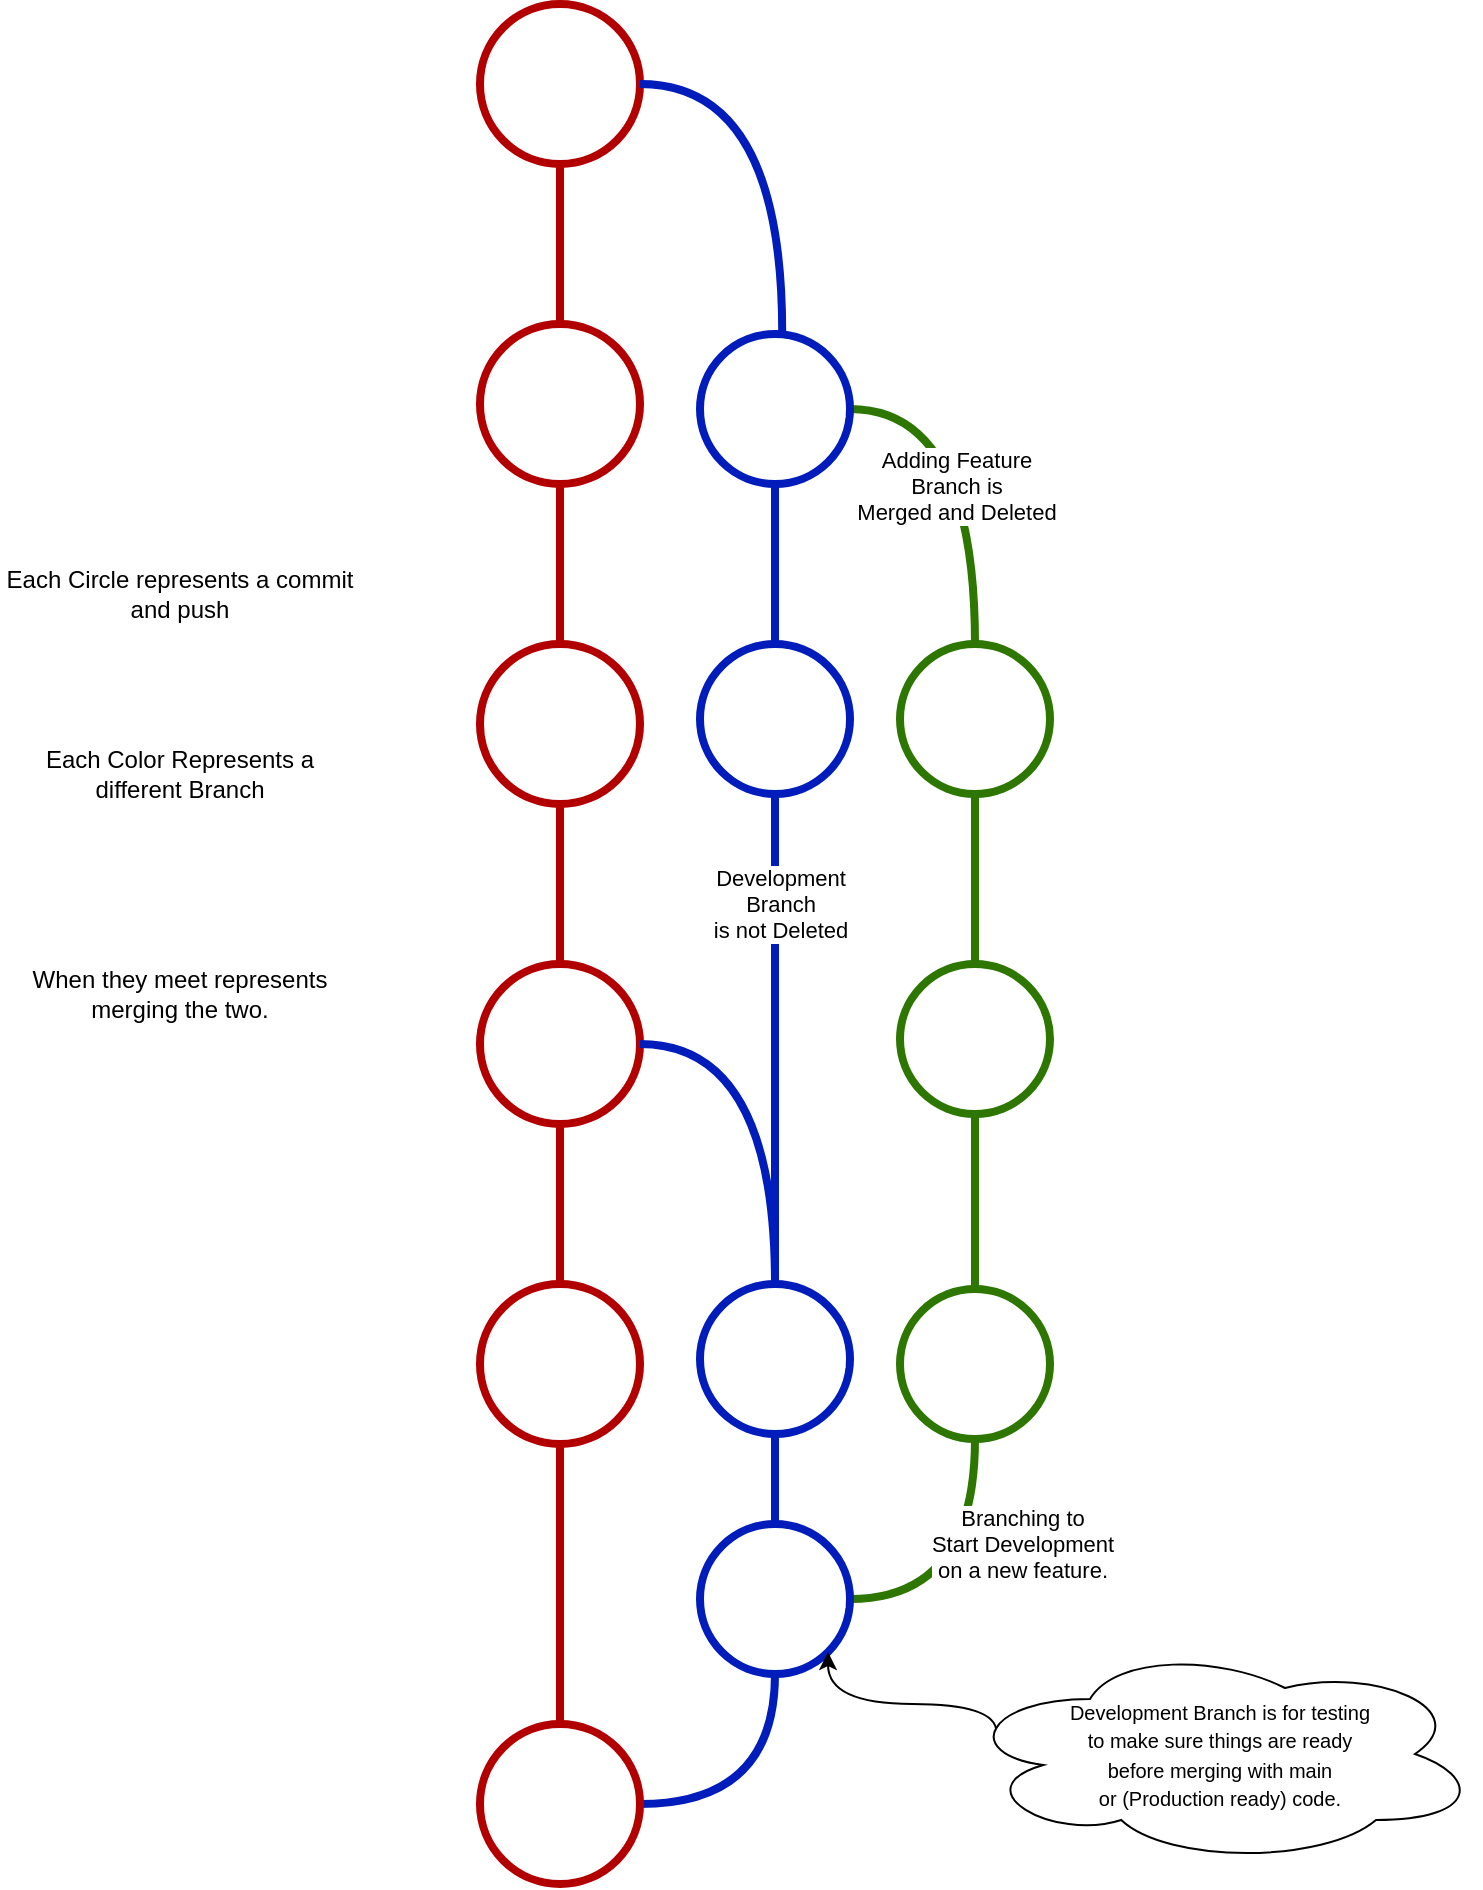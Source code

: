 <mxfile version="24.4.0" type="device">
  <diagram name="Page-1" id="2NmS0APW9nsxJJfemr-A">
    <mxGraphModel dx="844" dy="985" grid="0" gridSize="10" guides="1" tooltips="1" connect="1" arrows="1" fold="1" page="0" pageScale="1" pageWidth="850" pageHeight="1100" math="0" shadow="0">
      <root>
        <mxCell id="0" />
        <mxCell id="1" parent="0" />
        <mxCell id="HkFjNw_lC2sok2lVtFkX-3" value="" style="edgeStyle=orthogonalEdgeStyle;rounded=0;orthogonalLoop=1;jettySize=auto;html=1;fillColor=#e51400;strokeColor=#B20000;strokeWidth=4;endArrow=none;endFill=0;curved=1;" edge="1" parent="1" source="HkFjNw_lC2sok2lVtFkX-1" target="HkFjNw_lC2sok2lVtFkX-2">
          <mxGeometry relative="1" as="geometry" />
        </mxCell>
        <mxCell id="HkFjNw_lC2sok2lVtFkX-5" value="" style="edgeStyle=orthogonalEdgeStyle;rounded=0;orthogonalLoop=1;jettySize=auto;html=1;fillColor=#0050ef;strokeColor=#001DBC;endArrow=none;endFill=0;strokeWidth=4;curved=1;" edge="1" parent="1" source="HkFjNw_lC2sok2lVtFkX-1" target="HkFjNw_lC2sok2lVtFkX-4">
          <mxGeometry relative="1" as="geometry" />
        </mxCell>
        <mxCell id="HkFjNw_lC2sok2lVtFkX-1" value="Main" style="ellipse;whiteSpace=wrap;html=1;aspect=fixed;fillColor=none;fontColor=#ffffff;strokeColor=#B20000;strokeWidth=4;" vertex="1" parent="1">
          <mxGeometry x="270" y="690" width="80" height="80" as="geometry" />
        </mxCell>
        <mxCell id="HkFjNw_lC2sok2lVtFkX-9" value="" style="edgeStyle=orthogonalEdgeStyle;rounded=0;orthogonalLoop=1;jettySize=auto;html=1;endArrow=none;endFill=0;strokeWidth=4;fillColor=#e51400;strokeColor=#B20000;" edge="1" parent="1" source="HkFjNw_lC2sok2lVtFkX-2" target="HkFjNw_lC2sok2lVtFkX-8">
          <mxGeometry relative="1" as="geometry" />
        </mxCell>
        <mxCell id="HkFjNw_lC2sok2lVtFkX-2" value="Main" style="ellipse;whiteSpace=wrap;html=1;aspect=fixed;fillColor=none;fontColor=#ffffff;strokeColor=#B20000;strokeWidth=4;" vertex="1" parent="1">
          <mxGeometry x="270" y="470" width="80" height="80" as="geometry" />
        </mxCell>
        <mxCell id="HkFjNw_lC2sok2lVtFkX-7" value="" style="edgeStyle=orthogonalEdgeStyle;rounded=0;orthogonalLoop=1;jettySize=auto;html=1;strokeWidth=4;fillColor=#0050ef;strokeColor=#001DBC;endArrow=none;endFill=0;" edge="1" parent="1" source="HkFjNw_lC2sok2lVtFkX-4" target="HkFjNw_lC2sok2lVtFkX-6">
          <mxGeometry relative="1" as="geometry" />
        </mxCell>
        <mxCell id="HkFjNw_lC2sok2lVtFkX-12" value="" style="edgeStyle=orthogonalEdgeStyle;rounded=0;orthogonalLoop=1;jettySize=auto;html=1;fillColor=#60a917;strokeColor=#2D7600;strokeWidth=4;endArrow=none;endFill=0;curved=1;" edge="1" parent="1" source="HkFjNw_lC2sok2lVtFkX-4" target="HkFjNw_lC2sok2lVtFkX-11">
          <mxGeometry relative="1" as="geometry" />
        </mxCell>
        <mxCell id="HkFjNw_lC2sok2lVtFkX-34" value="Branching to&lt;br&gt;Start Development&lt;br&gt;on a new feature." style="edgeLabel;html=1;align=center;verticalAlign=middle;resizable=0;points=[];" vertex="1" connectable="0" parent="HkFjNw_lC2sok2lVtFkX-12">
          <mxGeometry x="0.261" y="9" relative="1" as="geometry">
            <mxPoint x="32" as="offset" />
          </mxGeometry>
        </mxCell>
        <mxCell id="HkFjNw_lC2sok2lVtFkX-4" value="Development" style="ellipse;whiteSpace=wrap;html=1;aspect=fixed;fillColor=none;fontColor=#ffffff;strokeColor=#001DBC;strokeWidth=4;" vertex="1" parent="1">
          <mxGeometry x="380" y="590" width="75" height="75" as="geometry" />
        </mxCell>
        <mxCell id="HkFjNw_lC2sok2lVtFkX-19" style="edgeStyle=orthogonalEdgeStyle;rounded=0;orthogonalLoop=1;jettySize=auto;html=1;entryX=0.5;entryY=1;entryDx=0;entryDy=0;strokeWidth=4;endArrow=none;endFill=0;fillColor=#0050ef;strokeColor=#001DBC;" edge="1" parent="1" source="HkFjNw_lC2sok2lVtFkX-6" target="HkFjNw_lC2sok2lVtFkX-20">
          <mxGeometry relative="1" as="geometry">
            <mxPoint x="417.5" y="280" as="targetPoint" />
          </mxGeometry>
        </mxCell>
        <mxCell id="HkFjNw_lC2sok2lVtFkX-32" value="Development&lt;br&gt;Branch&lt;br&gt;is not Deleted" style="edgeLabel;html=1;align=center;verticalAlign=middle;resizable=0;points=[];" vertex="1" connectable="0" parent="HkFjNw_lC2sok2lVtFkX-19">
          <mxGeometry x="0.55" y="-2" relative="1" as="geometry">
            <mxPoint as="offset" />
          </mxGeometry>
        </mxCell>
        <mxCell id="HkFjNw_lC2sok2lVtFkX-6" value="Development" style="ellipse;whiteSpace=wrap;html=1;aspect=fixed;fillColor=none;fontColor=#ffffff;strokeColor=#001DBC;strokeWidth=4;" vertex="1" parent="1">
          <mxGeometry x="380" y="470" width="75" height="75" as="geometry" />
        </mxCell>
        <mxCell id="HkFjNw_lC2sok2lVtFkX-14" value="" style="edgeStyle=orthogonalEdgeStyle;rounded=0;orthogonalLoop=1;jettySize=auto;html=1;endArrow=none;endFill=0;strokeWidth=4;fillColor=#e51400;strokeColor=#B20000;" edge="1" parent="1" source="HkFjNw_lC2sok2lVtFkX-8" target="HkFjNw_lC2sok2lVtFkX-13">
          <mxGeometry relative="1" as="geometry" />
        </mxCell>
        <mxCell id="HkFjNw_lC2sok2lVtFkX-8" value="Main" style="ellipse;whiteSpace=wrap;html=1;aspect=fixed;fillColor=none;fontColor=#ffffff;strokeColor=#B20000;strokeWidth=4;" vertex="1" parent="1">
          <mxGeometry x="270" y="310" width="80" height="80" as="geometry" />
        </mxCell>
        <mxCell id="HkFjNw_lC2sok2lVtFkX-10" style="edgeStyle=orthogonalEdgeStyle;rounded=0;orthogonalLoop=1;jettySize=auto;html=1;entryX=1;entryY=0.5;entryDx=0;entryDy=0;curved=1;exitX=0.5;exitY=0;exitDx=0;exitDy=0;strokeWidth=4;fillColor=#0050ef;strokeColor=#001DBC;endArrow=none;endFill=0;" edge="1" parent="1" source="HkFjNw_lC2sok2lVtFkX-6" target="HkFjNw_lC2sok2lVtFkX-8">
          <mxGeometry relative="1" as="geometry" />
        </mxCell>
        <mxCell id="HkFjNw_lC2sok2lVtFkX-16" value="" style="edgeStyle=orthogonalEdgeStyle;rounded=0;orthogonalLoop=1;jettySize=auto;html=1;strokeWidth=4;fillColor=#60a917;strokeColor=#2D7600;endArrow=none;endFill=0;" edge="1" parent="1" source="HkFjNw_lC2sok2lVtFkX-11" target="HkFjNw_lC2sok2lVtFkX-15">
          <mxGeometry relative="1" as="geometry" />
        </mxCell>
        <mxCell id="HkFjNw_lC2sok2lVtFkX-11" value="Adding&lt;br&gt;Feature" style="ellipse;whiteSpace=wrap;html=1;aspect=fixed;fillColor=none;fontColor=#ffffff;strokeColor=#2D7600;strokeWidth=4;" vertex="1" parent="1">
          <mxGeometry x="480" y="472.5" width="75" height="75" as="geometry" />
        </mxCell>
        <mxCell id="HkFjNw_lC2sok2lVtFkX-22" value="" style="edgeStyle=orthogonalEdgeStyle;rounded=0;orthogonalLoop=1;jettySize=auto;html=1;endArrow=none;endFill=0;strokeWidth=4;fillColor=#e51400;strokeColor=#B20000;" edge="1" parent="1" source="HkFjNw_lC2sok2lVtFkX-13" target="HkFjNw_lC2sok2lVtFkX-21">
          <mxGeometry relative="1" as="geometry" />
        </mxCell>
        <mxCell id="HkFjNw_lC2sok2lVtFkX-13" value="Main" style="ellipse;whiteSpace=wrap;html=1;aspect=fixed;fillColor=none;fontColor=#ffffff;strokeColor=#B20000;strokeWidth=4;" vertex="1" parent="1">
          <mxGeometry x="270" y="150" width="80" height="80" as="geometry" />
        </mxCell>
        <mxCell id="HkFjNw_lC2sok2lVtFkX-18" value="" style="edgeStyle=orthogonalEdgeStyle;rounded=0;orthogonalLoop=1;jettySize=auto;html=1;strokeWidth=4;fillColor=#60a917;strokeColor=#2D7600;endArrow=none;endFill=0;" edge="1" parent="1" source="HkFjNw_lC2sok2lVtFkX-15" target="HkFjNw_lC2sok2lVtFkX-17">
          <mxGeometry relative="1" as="geometry" />
        </mxCell>
        <mxCell id="HkFjNw_lC2sok2lVtFkX-15" value="Adding&lt;br&gt;Feature" style="ellipse;whiteSpace=wrap;html=1;aspect=fixed;fillColor=none;fontColor=#ffffff;strokeColor=#2D7600;strokeWidth=4;" vertex="1" parent="1">
          <mxGeometry x="480" y="310" width="75" height="75" as="geometry" />
        </mxCell>
        <mxCell id="HkFjNw_lC2sok2lVtFkX-27" style="edgeStyle=orthogonalEdgeStyle;rounded=0;orthogonalLoop=1;jettySize=auto;html=1;entryX=1;entryY=0.5;entryDx=0;entryDy=0;exitX=0.5;exitY=0;exitDx=0;exitDy=0;curved=1;endArrow=none;endFill=0;strokeWidth=4;fillColor=#60a917;strokeColor=#2D7600;" edge="1" parent="1" source="HkFjNw_lC2sok2lVtFkX-17" target="HkFjNw_lC2sok2lVtFkX-25">
          <mxGeometry relative="1" as="geometry" />
        </mxCell>
        <mxCell id="HkFjNw_lC2sok2lVtFkX-33" value="Adding Feature&lt;br&gt;Branch is&lt;br&gt;Merged and Deleted" style="edgeLabel;html=1;align=center;verticalAlign=middle;resizable=0;points=[];" vertex="1" connectable="0" parent="HkFjNw_lC2sok2lVtFkX-27">
          <mxGeometry x="-0.121" y="10" relative="1" as="geometry">
            <mxPoint as="offset" />
          </mxGeometry>
        </mxCell>
        <mxCell id="HkFjNw_lC2sok2lVtFkX-17" value="Adding&lt;br&gt;Feature" style="ellipse;whiteSpace=wrap;html=1;aspect=fixed;fillColor=none;fontColor=#ffffff;strokeColor=#2D7600;strokeWidth=4;" vertex="1" parent="1">
          <mxGeometry x="480" y="150" width="75" height="75" as="geometry" />
        </mxCell>
        <mxCell id="HkFjNw_lC2sok2lVtFkX-26" value="" style="edgeStyle=orthogonalEdgeStyle;rounded=0;orthogonalLoop=1;jettySize=auto;html=1;endArrow=none;endFill=0;strokeWidth=4;fillColor=#0050ef;strokeColor=#001DBC;" edge="1" parent="1" source="HkFjNw_lC2sok2lVtFkX-20" target="HkFjNw_lC2sok2lVtFkX-25">
          <mxGeometry relative="1" as="geometry" />
        </mxCell>
        <mxCell id="HkFjNw_lC2sok2lVtFkX-20" value="Development" style="ellipse;whiteSpace=wrap;html=1;aspect=fixed;fillColor=none;fontColor=#ffffff;strokeColor=#001DBC;strokeWidth=4;" vertex="1" parent="1">
          <mxGeometry x="380" y="150" width="75" height="75" as="geometry" />
        </mxCell>
        <mxCell id="HkFjNw_lC2sok2lVtFkX-24" value="" style="edgeStyle=orthogonalEdgeStyle;rounded=0;orthogonalLoop=1;jettySize=auto;html=1;endArrow=none;endFill=0;strokeWidth=4;fillColor=#e51400;strokeColor=#B20000;" edge="1" parent="1" source="HkFjNw_lC2sok2lVtFkX-21" target="HkFjNw_lC2sok2lVtFkX-23">
          <mxGeometry relative="1" as="geometry" />
        </mxCell>
        <mxCell id="HkFjNw_lC2sok2lVtFkX-21" value="Main" style="ellipse;whiteSpace=wrap;html=1;aspect=fixed;fillColor=none;fontColor=#ffffff;strokeColor=#B20000;strokeWidth=4;" vertex="1" parent="1">
          <mxGeometry x="270" y="-10" width="80" height="80" as="geometry" />
        </mxCell>
        <mxCell id="HkFjNw_lC2sok2lVtFkX-23" value="Main" style="ellipse;whiteSpace=wrap;html=1;aspect=fixed;fillColor=none;fontColor=#ffffff;strokeColor=#B20000;strokeWidth=4;" vertex="1" parent="1">
          <mxGeometry x="270" y="-170" width="80" height="80" as="geometry" />
        </mxCell>
        <mxCell id="HkFjNw_lC2sok2lVtFkX-28" style="edgeStyle=orthogonalEdgeStyle;rounded=0;orthogonalLoop=1;jettySize=auto;html=1;entryX=1;entryY=0.5;entryDx=0;entryDy=0;exitX=0.548;exitY=-0.014;exitDx=0;exitDy=0;exitPerimeter=0;curved=1;endArrow=none;endFill=0;fillColor=#0050ef;strokeColor=#001DBC;strokeWidth=4;" edge="1" parent="1" source="HkFjNw_lC2sok2lVtFkX-25" target="HkFjNw_lC2sok2lVtFkX-23">
          <mxGeometry relative="1" as="geometry" />
        </mxCell>
        <mxCell id="HkFjNw_lC2sok2lVtFkX-25" value="Development" style="ellipse;whiteSpace=wrap;html=1;aspect=fixed;fillColor=none;fontColor=#ffffff;strokeColor=#001DBC;strokeWidth=4;" vertex="1" parent="1">
          <mxGeometry x="380" y="-5" width="75" height="75" as="geometry" />
        </mxCell>
        <mxCell id="HkFjNw_lC2sok2lVtFkX-29" value="Each Circle represents a commit and push" style="text;html=1;align=center;verticalAlign=middle;whiteSpace=wrap;rounded=0;" vertex="1" parent="1">
          <mxGeometry x="30" y="90" width="180" height="70" as="geometry" />
        </mxCell>
        <mxCell id="HkFjNw_lC2sok2lVtFkX-30" value="Each Color Represents a different Branch" style="text;html=1;align=center;verticalAlign=middle;whiteSpace=wrap;rounded=0;" vertex="1" parent="1">
          <mxGeometry x="30" y="180" width="180" height="70" as="geometry" />
        </mxCell>
        <mxCell id="HkFjNw_lC2sok2lVtFkX-31" value="When they meet represents merging the two." style="text;html=1;align=center;verticalAlign=middle;whiteSpace=wrap;rounded=0;" vertex="1" parent="1">
          <mxGeometry x="30" y="290" width="180" height="70" as="geometry" />
        </mxCell>
        <mxCell id="HkFjNw_lC2sok2lVtFkX-36" style="edgeStyle=orthogonalEdgeStyle;rounded=0;orthogonalLoop=1;jettySize=auto;html=1;exitX=0.07;exitY=0.4;exitDx=0;exitDy=0;exitPerimeter=0;curved=1;entryX=1;entryY=1;entryDx=0;entryDy=0;" edge="1" parent="1" source="HkFjNw_lC2sok2lVtFkX-35" target="HkFjNw_lC2sok2lVtFkX-4">
          <mxGeometry relative="1" as="geometry">
            <Array as="points">
              <mxPoint x="528" y="680" />
              <mxPoint x="444" y="680" />
            </Array>
          </mxGeometry>
        </mxCell>
        <mxCell id="HkFjNw_lC2sok2lVtFkX-35" value="&lt;font style=&quot;font-size: 10px;&quot;&gt;Development Branch is for testing &lt;br&gt;to make sure things are ready &lt;br&gt;before merging with main &lt;br&gt;or (Production ready) code.&lt;/font&gt;" style="ellipse;shape=cloud;whiteSpace=wrap;html=1;" vertex="1" parent="1">
          <mxGeometry x="510" y="650" width="260" height="110" as="geometry" />
        </mxCell>
      </root>
    </mxGraphModel>
  </diagram>
</mxfile>
